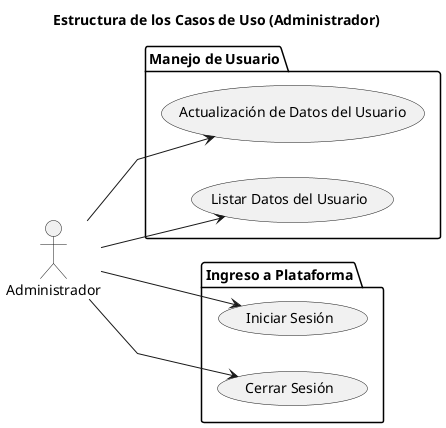 @startuml Estructura

title Estructura de los Casos de Uso (Administrador)

skinparam {
    NoteBackgroundColor #whiteSmoke
    NoteBorderColor #green
    linetype polyline
}

left to right direction

actor Administrador

folder "Manejo de Usuario" as cuentas {
    Administrador --> (Actualización de Datos del Usuario)
    Administrador --> (Listar Datos del Usuario)
}

folder "Ingreso a Plataforma" as ingreso {
    Administrador --> (Iniciar Sesión)
    Administrador --> (Cerrar Sesión)
}



@enduml